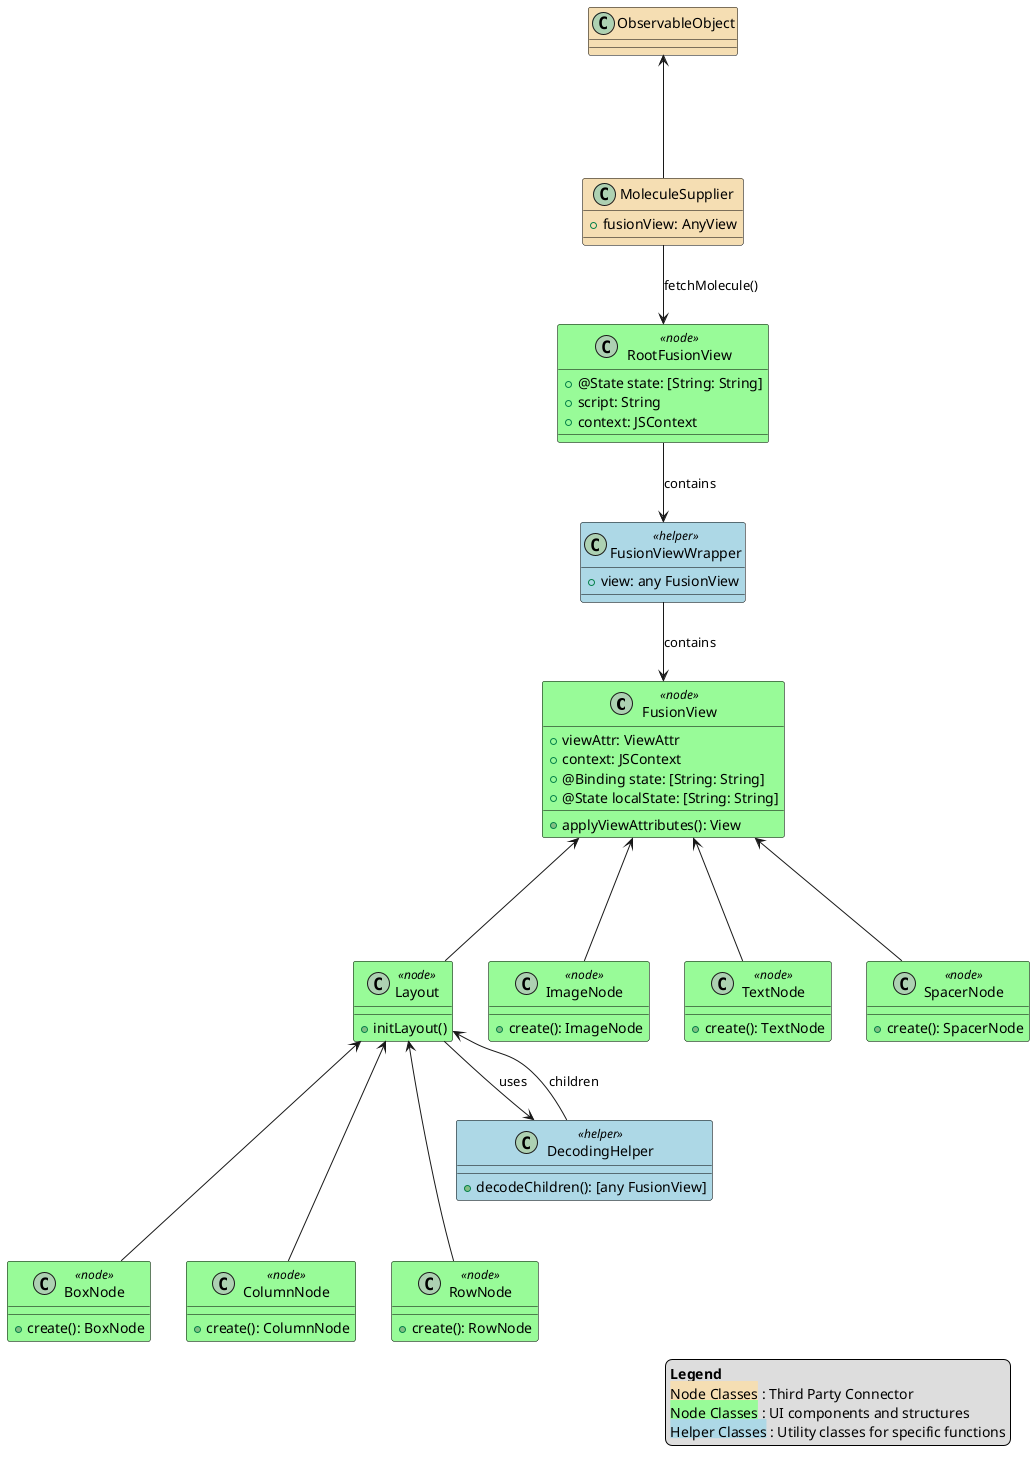 @startuml

skinparam class {
    BackgroundColor Wheat
    BorderColor Black
    Shadowing true
}

skinparam class {
    BackgroundColor<<node>> PaleGreen
    BackgroundColor<<helper>> LightBlue
}

class FusionView <<node>> {
    + viewAttr: ViewAttr
    + context: JSContext
    + @Binding state: [String: String]
    + @State localState: [String: String]
    + applyViewAttributes(): View
}

class Layout <<node>> {
    + initLayout()
}

class BoxNode <<node>> {
    + create(): BoxNode
}

class ColumnNode <<node>> {
    + create(): ColumnNode
}

class RowNode <<node>> {
    + create(): RowNode
}

class ImageNode <<node>> {
    + create(): ImageNode
}

class TextNode <<node>> {
    + create(): TextNode
}

class SpacerNode <<node>> {
    + create(): SpacerNode
}

class MoleculeSupplier {
    + fusionView: AnyView
}

class FusionViewWrapper <<helper>> {
    + view: any FusionView
}

class RootFusionView <<node>> {
    + @State state: [String: String]
    + script: String
    + context: JSContext
}

class DecodingHelper <<helper>> {
    + decodeChildren(): [any FusionView]
}

ObservableObject <--- MoleculeSupplier
MoleculeSupplier --> RootFusionView : "fetchMolecule()"
RootFusionView --> FusionViewWrapper : "contains"
FusionViewWrapper --> FusionView : "contains"
Layout <--- ColumnNode
Layout <--- BoxNode
Layout <--- RowNode
FusionView <--- Layout
FusionView <--- ImageNode
FusionView <--- TextNode
FusionView <--- SpacerNode
Layout --> DecodingHelper : "uses"
DecodingHelper --> Layout : "children"

legend right
    <b>Legend</b>
    <back:Wheat>Node Classes</back> : Third Party Connector
    <back:PaleGreen>Node Classes</back> : UI components and structures
    <back:LightBlue>Helper Classes</back> : Utility classes for specific functions
endlegend

@enduml
